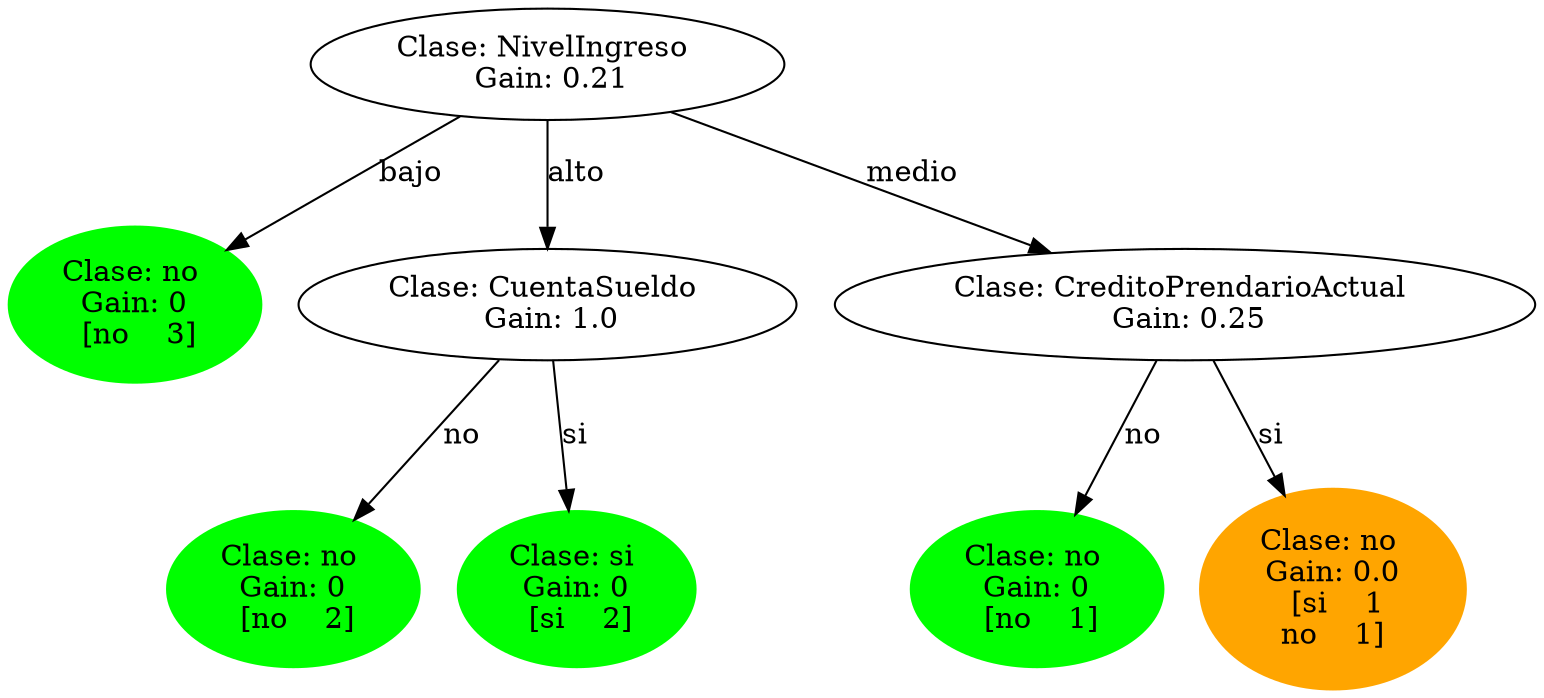 digraph {
	0 [label="Clase: NivelIngreso 
 Gain: 0.21"]
	1 [label="Clase: no 
 Gain: 0 
 [no    3]" color=green style=filled]
	0 -> 1 [label=bajo splines=line]
	2 [label="Clase: CuentaSueldo 
 Gain: 1.0"]
	0 -> 2 [label=alto splines=line]
	3 [label="Clase: no 
 Gain: 0 
 [no    2]" color=green style=filled]
	2 -> 3 [label=no splines=line]
	4 [label="Clase: si 
 Gain: 0 
 [si    2]" color=green style=filled]
	2 -> 4 [label=si splines=line]
	5 [label="Clase: CreditoPrendarioActual 
 Gain: 0.25"]
	0 -> 5 [label=medio splines=line]
	6 [label="Clase: no 
 Gain: 0 
 [no    1]" color=green style=filled]
	5 -> 6 [label=no splines=line]
	7 [label="Clase: no 
 Gain: 0.0 
 [si    1
no    1]" color=orange style=filled]
	5 -> 7 [label=si splines=line]
}
